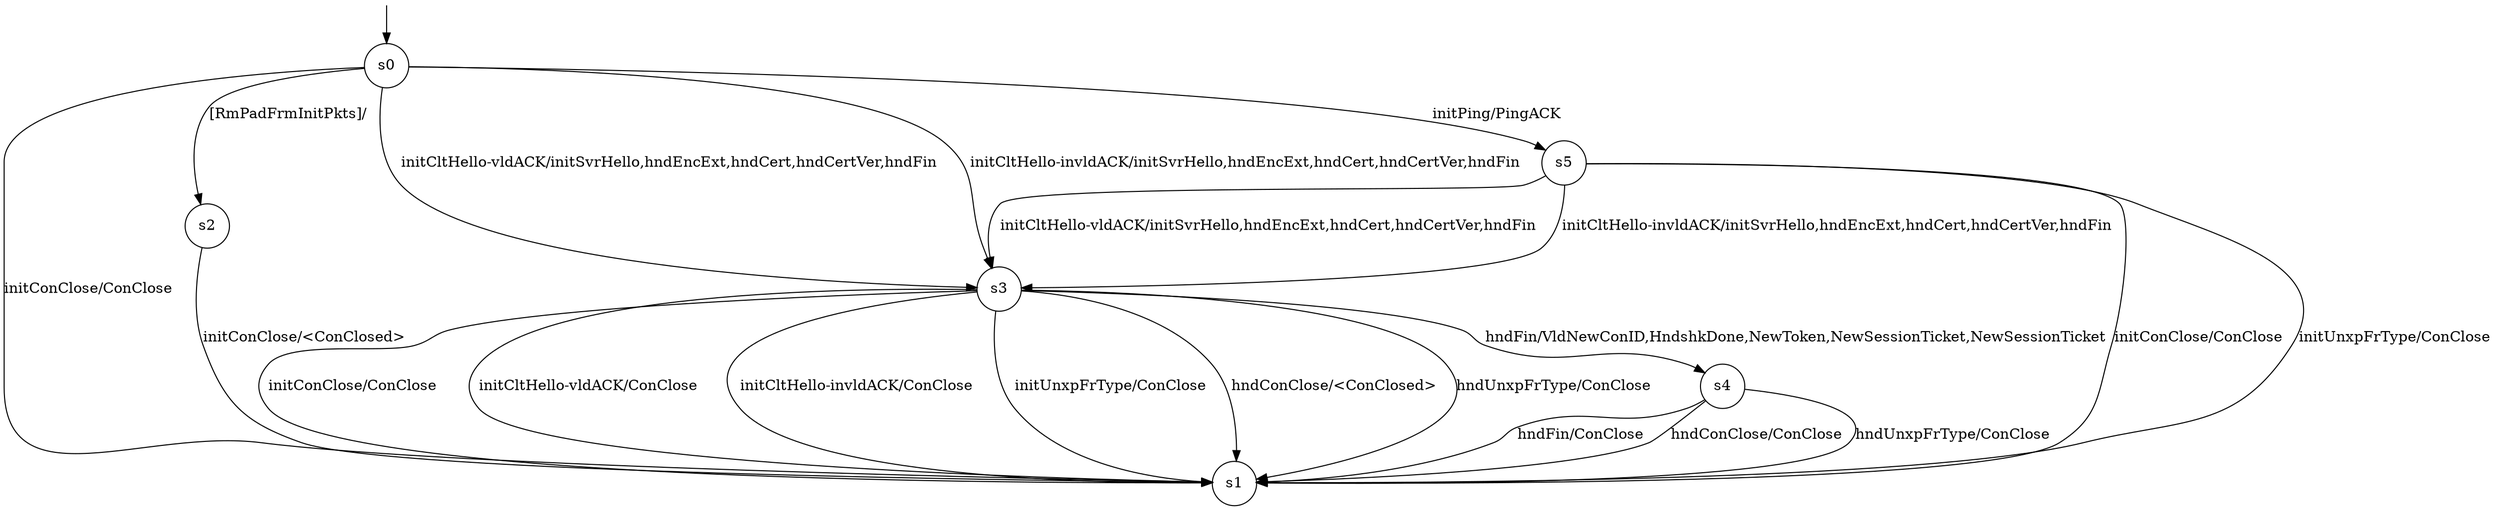 digraph g {

s0 [shape="circle" label="s0"];
s1 [shape="circle" label="s1"];
s2 [shape="circle" label="s2"];
s3 [shape="circle" label="s3"];
s4 [shape="circle" label="s4"];
s5 [shape="circle" label="s5"];
s0 -> s5 [label="initPing/PingACK "];
s0 -> s1 [label="initConClose/ConClose "];
s0 -> s3 [label="initCltHello-vldACK/initSvrHello,hndEncExt,hndCert,hndCertVer,hndFin "];
s0 -> s3 [label="initCltHello-invldACK/initSvrHello,hndEncExt,hndCert,hndCertVer,hndFin "];
s0 -> s2 [label="[RmPadFrmInitPkts]/ "];
s2 -> s1 [label="initConClose/<ConClosed> "];
s3 -> s1 [label="initConClose/ConClose "];
s3 -> s1 [label="initCltHello-vldACK/ConClose "];
s3 -> s1 [label="initCltHello-invldACK/ConClose "];
s3 -> s1 [label="initUnxpFrType/ConClose "];
s3 -> s4 [label="hndFin/VldNewConID,HndshkDone,NewToken,NewSessionTicket,NewSessionTicket "];
s3 -> s1 [label="hndConClose/<ConClosed> "];
s3 -> s1 [label="hndUnxpFrType/ConClose "];
s4 -> s1 [label="hndFin/ConClose "];
s4 -> s1 [label="hndConClose/ConClose "];
s4 -> s1 [label="hndUnxpFrType/ConClose "];
s5 -> s1 [label="initConClose/ConClose "];
s5 -> s3 [label="initCltHello-vldACK/initSvrHello,hndEncExt,hndCert,hndCertVer,hndFin "];
s5 -> s3 [label="initCltHello-invldACK/initSvrHello,hndEncExt,hndCert,hndCertVer,hndFin "];
s5 -> s1 [label="initUnxpFrType/ConClose "];

__start0 [label="" shape="none" width="0" height="0"];
__start0 -> s0;

}

